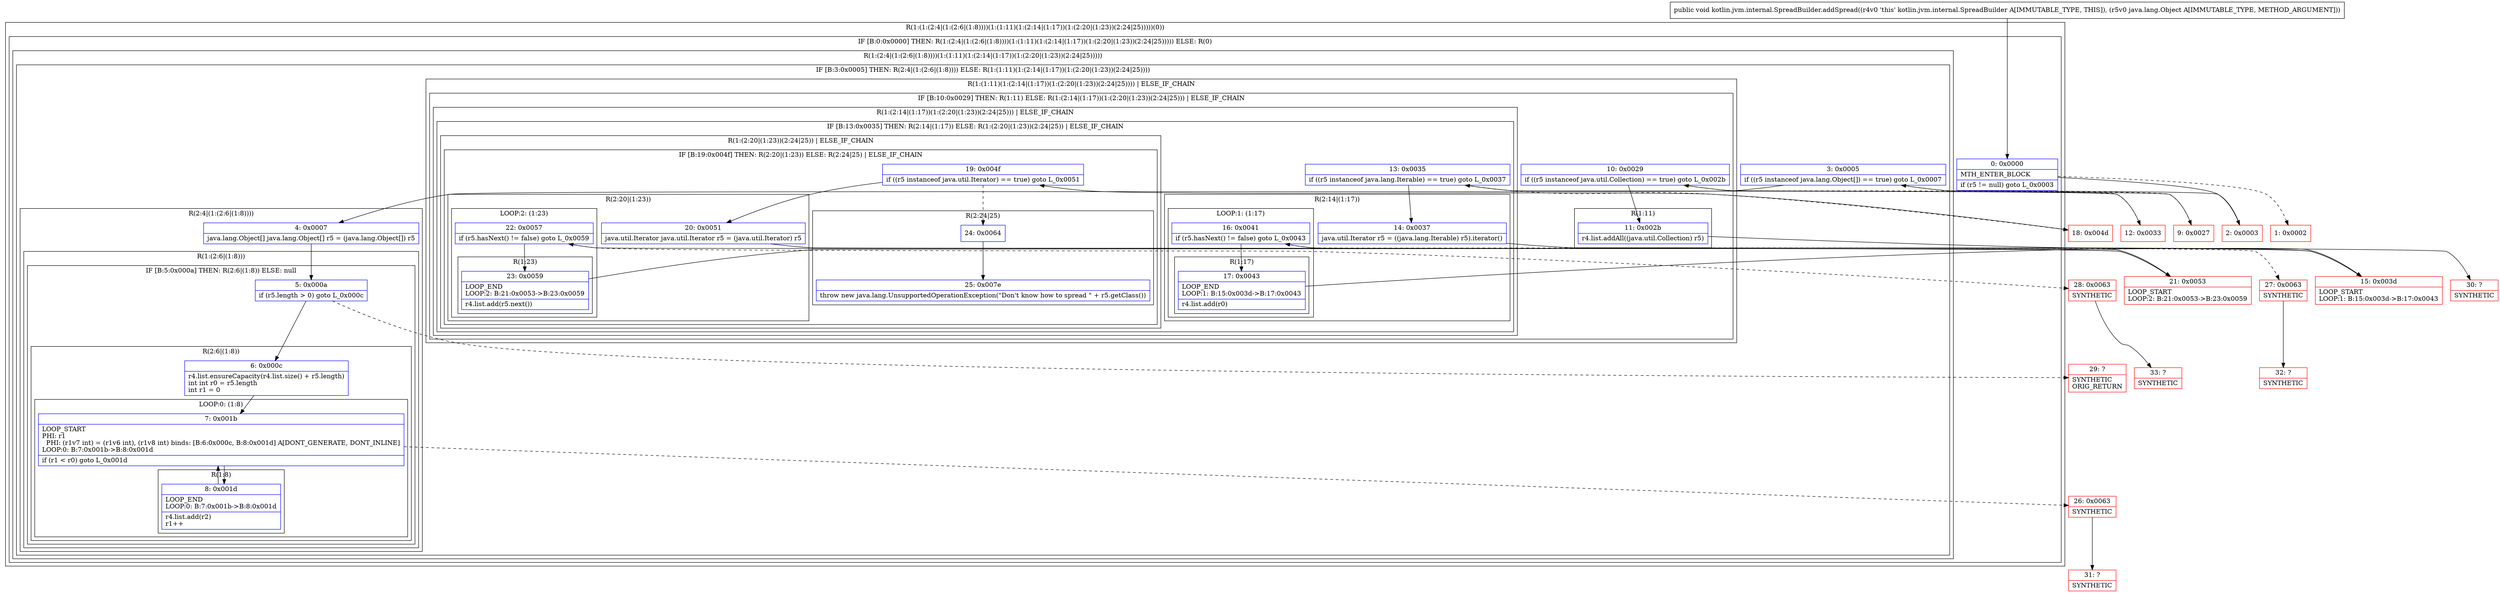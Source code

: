 digraph "CFG forkotlin.jvm.internal.SpreadBuilder.addSpread(Ljava\/lang\/Object;)V" {
subgraph cluster_Region_2076582434 {
label = "R(1:(1:(2:4|(1:(2:6|(1:8))))(1:(1:11)(1:(2:14|(1:17))(1:(2:20|(1:23))(2:24|25)))))(0))";
node [shape=record,color=blue];
subgraph cluster_IfRegion_586887354 {
label = "IF [B:0:0x0000] THEN: R(1:(2:4|(1:(2:6|(1:8))))(1:(1:11)(1:(2:14|(1:17))(1:(2:20|(1:23))(2:24|25))))) ELSE: R(0)";
node [shape=record,color=blue];
Node_0 [shape=record,label="{0\:\ 0x0000|MTH_ENTER_BLOCK\l|if (r5 != null) goto L_0x0003\l}"];
subgraph cluster_Region_1279437522 {
label = "R(1:(2:4|(1:(2:6|(1:8))))(1:(1:11)(1:(2:14|(1:17))(1:(2:20|(1:23))(2:24|25)))))";
node [shape=record,color=blue];
subgraph cluster_IfRegion_1796238208 {
label = "IF [B:3:0x0005] THEN: R(2:4|(1:(2:6|(1:8)))) ELSE: R(1:(1:11)(1:(2:14|(1:17))(1:(2:20|(1:23))(2:24|25))))";
node [shape=record,color=blue];
Node_3 [shape=record,label="{3\:\ 0x0005|if ((r5 instanceof java.lang.Object[]) == true) goto L_0x0007\l}"];
subgraph cluster_Region_1929503112 {
label = "R(2:4|(1:(2:6|(1:8))))";
node [shape=record,color=blue];
Node_4 [shape=record,label="{4\:\ 0x0007|java.lang.Object[] java.lang.Object[] r5 = (java.lang.Object[]) r5\l}"];
subgraph cluster_Region_562922482 {
label = "R(1:(2:6|(1:8)))";
node [shape=record,color=blue];
subgraph cluster_IfRegion_203683986 {
label = "IF [B:5:0x000a] THEN: R(2:6|(1:8)) ELSE: null";
node [shape=record,color=blue];
Node_5 [shape=record,label="{5\:\ 0x000a|if (r5.length \> 0) goto L_0x000c\l}"];
subgraph cluster_Region_1397063549 {
label = "R(2:6|(1:8))";
node [shape=record,color=blue];
Node_6 [shape=record,label="{6\:\ 0x000c|r4.list.ensureCapacity(r4.list.size() + r5.length)\lint int r0 = r5.length\lint r1 = 0\l}"];
subgraph cluster_LoopRegion_1518868889 {
label = "LOOP:0: (1:8)";
node [shape=record,color=blue];
Node_7 [shape=record,label="{7\:\ 0x001b|LOOP_START\lPHI: r1 \l  PHI: (r1v7 int) = (r1v6 int), (r1v8 int) binds: [B:6:0x000c, B:8:0x001d] A[DONT_GENERATE, DONT_INLINE]\lLOOP:0: B:7:0x001b\-\>B:8:0x001d\l|if (r1 \< r0) goto L_0x001d\l}"];
subgraph cluster_Region_1151178147 {
label = "R(1:8)";
node [shape=record,color=blue];
Node_8 [shape=record,label="{8\:\ 0x001d|LOOP_END\lLOOP:0: B:7:0x001b\-\>B:8:0x001d\l|r4.list.add(r2)\lr1++\l}"];
}
}
}
}
}
}
subgraph cluster_Region_63257632 {
label = "R(1:(1:11)(1:(2:14|(1:17))(1:(2:20|(1:23))(2:24|25)))) | ELSE_IF_CHAIN\l";
node [shape=record,color=blue];
subgraph cluster_IfRegion_1801526195 {
label = "IF [B:10:0x0029] THEN: R(1:11) ELSE: R(1:(2:14|(1:17))(1:(2:20|(1:23))(2:24|25))) | ELSE_IF_CHAIN\l";
node [shape=record,color=blue];
Node_10 [shape=record,label="{10\:\ 0x0029|if ((r5 instanceof java.util.Collection) == true) goto L_0x002b\l}"];
subgraph cluster_Region_650020670 {
label = "R(1:11)";
node [shape=record,color=blue];
Node_11 [shape=record,label="{11\:\ 0x002b|r4.list.addAll((java.util.Collection) r5)\l}"];
}
subgraph cluster_Region_1021314721 {
label = "R(1:(2:14|(1:17))(1:(2:20|(1:23))(2:24|25))) | ELSE_IF_CHAIN\l";
node [shape=record,color=blue];
subgraph cluster_IfRegion_384698657 {
label = "IF [B:13:0x0035] THEN: R(2:14|(1:17)) ELSE: R(1:(2:20|(1:23))(2:24|25)) | ELSE_IF_CHAIN\l";
node [shape=record,color=blue];
Node_13 [shape=record,label="{13\:\ 0x0035|if ((r5 instanceof java.lang.Iterable) == true) goto L_0x0037\l}"];
subgraph cluster_Region_1974543564 {
label = "R(2:14|(1:17))";
node [shape=record,color=blue];
Node_14 [shape=record,label="{14\:\ 0x0037|java.util.Iterator r5 = ((java.lang.Iterable) r5).iterator()\l}"];
subgraph cluster_LoopRegion_660920883 {
label = "LOOP:1: (1:17)";
node [shape=record,color=blue];
Node_16 [shape=record,label="{16\:\ 0x0041|if (r5.hasNext() != false) goto L_0x0043\l}"];
subgraph cluster_Region_453838192 {
label = "R(1:17)";
node [shape=record,color=blue];
Node_17 [shape=record,label="{17\:\ 0x0043|LOOP_END\lLOOP:1: B:15:0x003d\-\>B:17:0x0043\l|r4.list.add(r0)\l}"];
}
}
}
subgraph cluster_Region_2102177841 {
label = "R(1:(2:20|(1:23))(2:24|25)) | ELSE_IF_CHAIN\l";
node [shape=record,color=blue];
subgraph cluster_IfRegion_19360784 {
label = "IF [B:19:0x004f] THEN: R(2:20|(1:23)) ELSE: R(2:24|25) | ELSE_IF_CHAIN\l";
node [shape=record,color=blue];
Node_19 [shape=record,label="{19\:\ 0x004f|if ((r5 instanceof java.util.Iterator) == true) goto L_0x0051\l}"];
subgraph cluster_Region_495737376 {
label = "R(2:20|(1:23))";
node [shape=record,color=blue];
Node_20 [shape=record,label="{20\:\ 0x0051|java.util.Iterator java.util.Iterator r5 = (java.util.Iterator) r5\l}"];
subgraph cluster_LoopRegion_1665634244 {
label = "LOOP:2: (1:23)";
node [shape=record,color=blue];
Node_22 [shape=record,label="{22\:\ 0x0057|if (r5.hasNext() != false) goto L_0x0059\l}"];
subgraph cluster_Region_687339273 {
label = "R(1:23)";
node [shape=record,color=blue];
Node_23 [shape=record,label="{23\:\ 0x0059|LOOP_END\lLOOP:2: B:21:0x0053\-\>B:23:0x0059\l|r4.list.add(r5.next())\l}"];
}
}
}
subgraph cluster_Region_9669445 {
label = "R(2:24|25)";
node [shape=record,color=blue];
Node_24 [shape=record,label="{24\:\ 0x0064}"];
Node_25 [shape=record,label="{25\:\ 0x007e|throw new java.lang.UnsupportedOperationException(\"Don't know how to spread \" + r5.getClass())\l}"];
}
}
}
}
}
}
}
}
}
subgraph cluster_Region_1933981858 {
label = "R(0)";
node [shape=record,color=blue];
}
}
}
Node_1 [shape=record,color=red,label="{1\:\ 0x0002}"];
Node_2 [shape=record,color=red,label="{2\:\ 0x0003}"];
Node_9 [shape=record,color=red,label="{9\:\ 0x0027}"];
Node_12 [shape=record,color=red,label="{12\:\ 0x0033}"];
Node_15 [shape=record,color=red,label="{15\:\ 0x003d|LOOP_START\lLOOP:1: B:15:0x003d\-\>B:17:0x0043\l}"];
Node_18 [shape=record,color=red,label="{18\:\ 0x004d}"];
Node_21 [shape=record,color=red,label="{21\:\ 0x0053|LOOP_START\lLOOP:2: B:21:0x0053\-\>B:23:0x0059\l}"];
Node_26 [shape=record,color=red,label="{26\:\ 0x0063|SYNTHETIC\l}"];
Node_27 [shape=record,color=red,label="{27\:\ 0x0063|SYNTHETIC\l}"];
Node_28 [shape=record,color=red,label="{28\:\ 0x0063|SYNTHETIC\l}"];
Node_29 [shape=record,color=red,label="{29\:\ ?|SYNTHETIC\lORIG_RETURN\l}"];
Node_30 [shape=record,color=red,label="{30\:\ ?|SYNTHETIC\l}"];
Node_31 [shape=record,color=red,label="{31\:\ ?|SYNTHETIC\l}"];
Node_32 [shape=record,color=red,label="{32\:\ ?|SYNTHETIC\l}"];
Node_33 [shape=record,color=red,label="{33\:\ ?|SYNTHETIC\l}"];
MethodNode[shape=record,label="{public void kotlin.jvm.internal.SpreadBuilder.addSpread((r4v0 'this' kotlin.jvm.internal.SpreadBuilder A[IMMUTABLE_TYPE, THIS]), (r5v0 java.lang.Object A[IMMUTABLE_TYPE, METHOD_ARGUMENT])) }"];
MethodNode -> Node_0;
Node_0 -> Node_1[style=dashed];
Node_0 -> Node_2;
Node_3 -> Node_4;
Node_3 -> Node_9[style=dashed];
Node_4 -> Node_5;
Node_5 -> Node_6;
Node_5 -> Node_29[style=dashed];
Node_6 -> Node_7;
Node_7 -> Node_8;
Node_7 -> Node_26[style=dashed];
Node_8 -> Node_7;
Node_10 -> Node_11;
Node_10 -> Node_12[style=dashed];
Node_11 -> Node_30;
Node_13 -> Node_14;
Node_13 -> Node_18[style=dashed];
Node_14 -> Node_15;
Node_16 -> Node_17;
Node_16 -> Node_27[style=dashed];
Node_17 -> Node_15;
Node_19 -> Node_20;
Node_19 -> Node_24[style=dashed];
Node_20 -> Node_21;
Node_22 -> Node_23;
Node_22 -> Node_28[style=dashed];
Node_23 -> Node_21;
Node_24 -> Node_25;
Node_2 -> Node_3;
Node_9 -> Node_10;
Node_12 -> Node_13;
Node_15 -> Node_16;
Node_18 -> Node_19;
Node_21 -> Node_22;
Node_26 -> Node_31;
Node_27 -> Node_32;
Node_28 -> Node_33;
}

